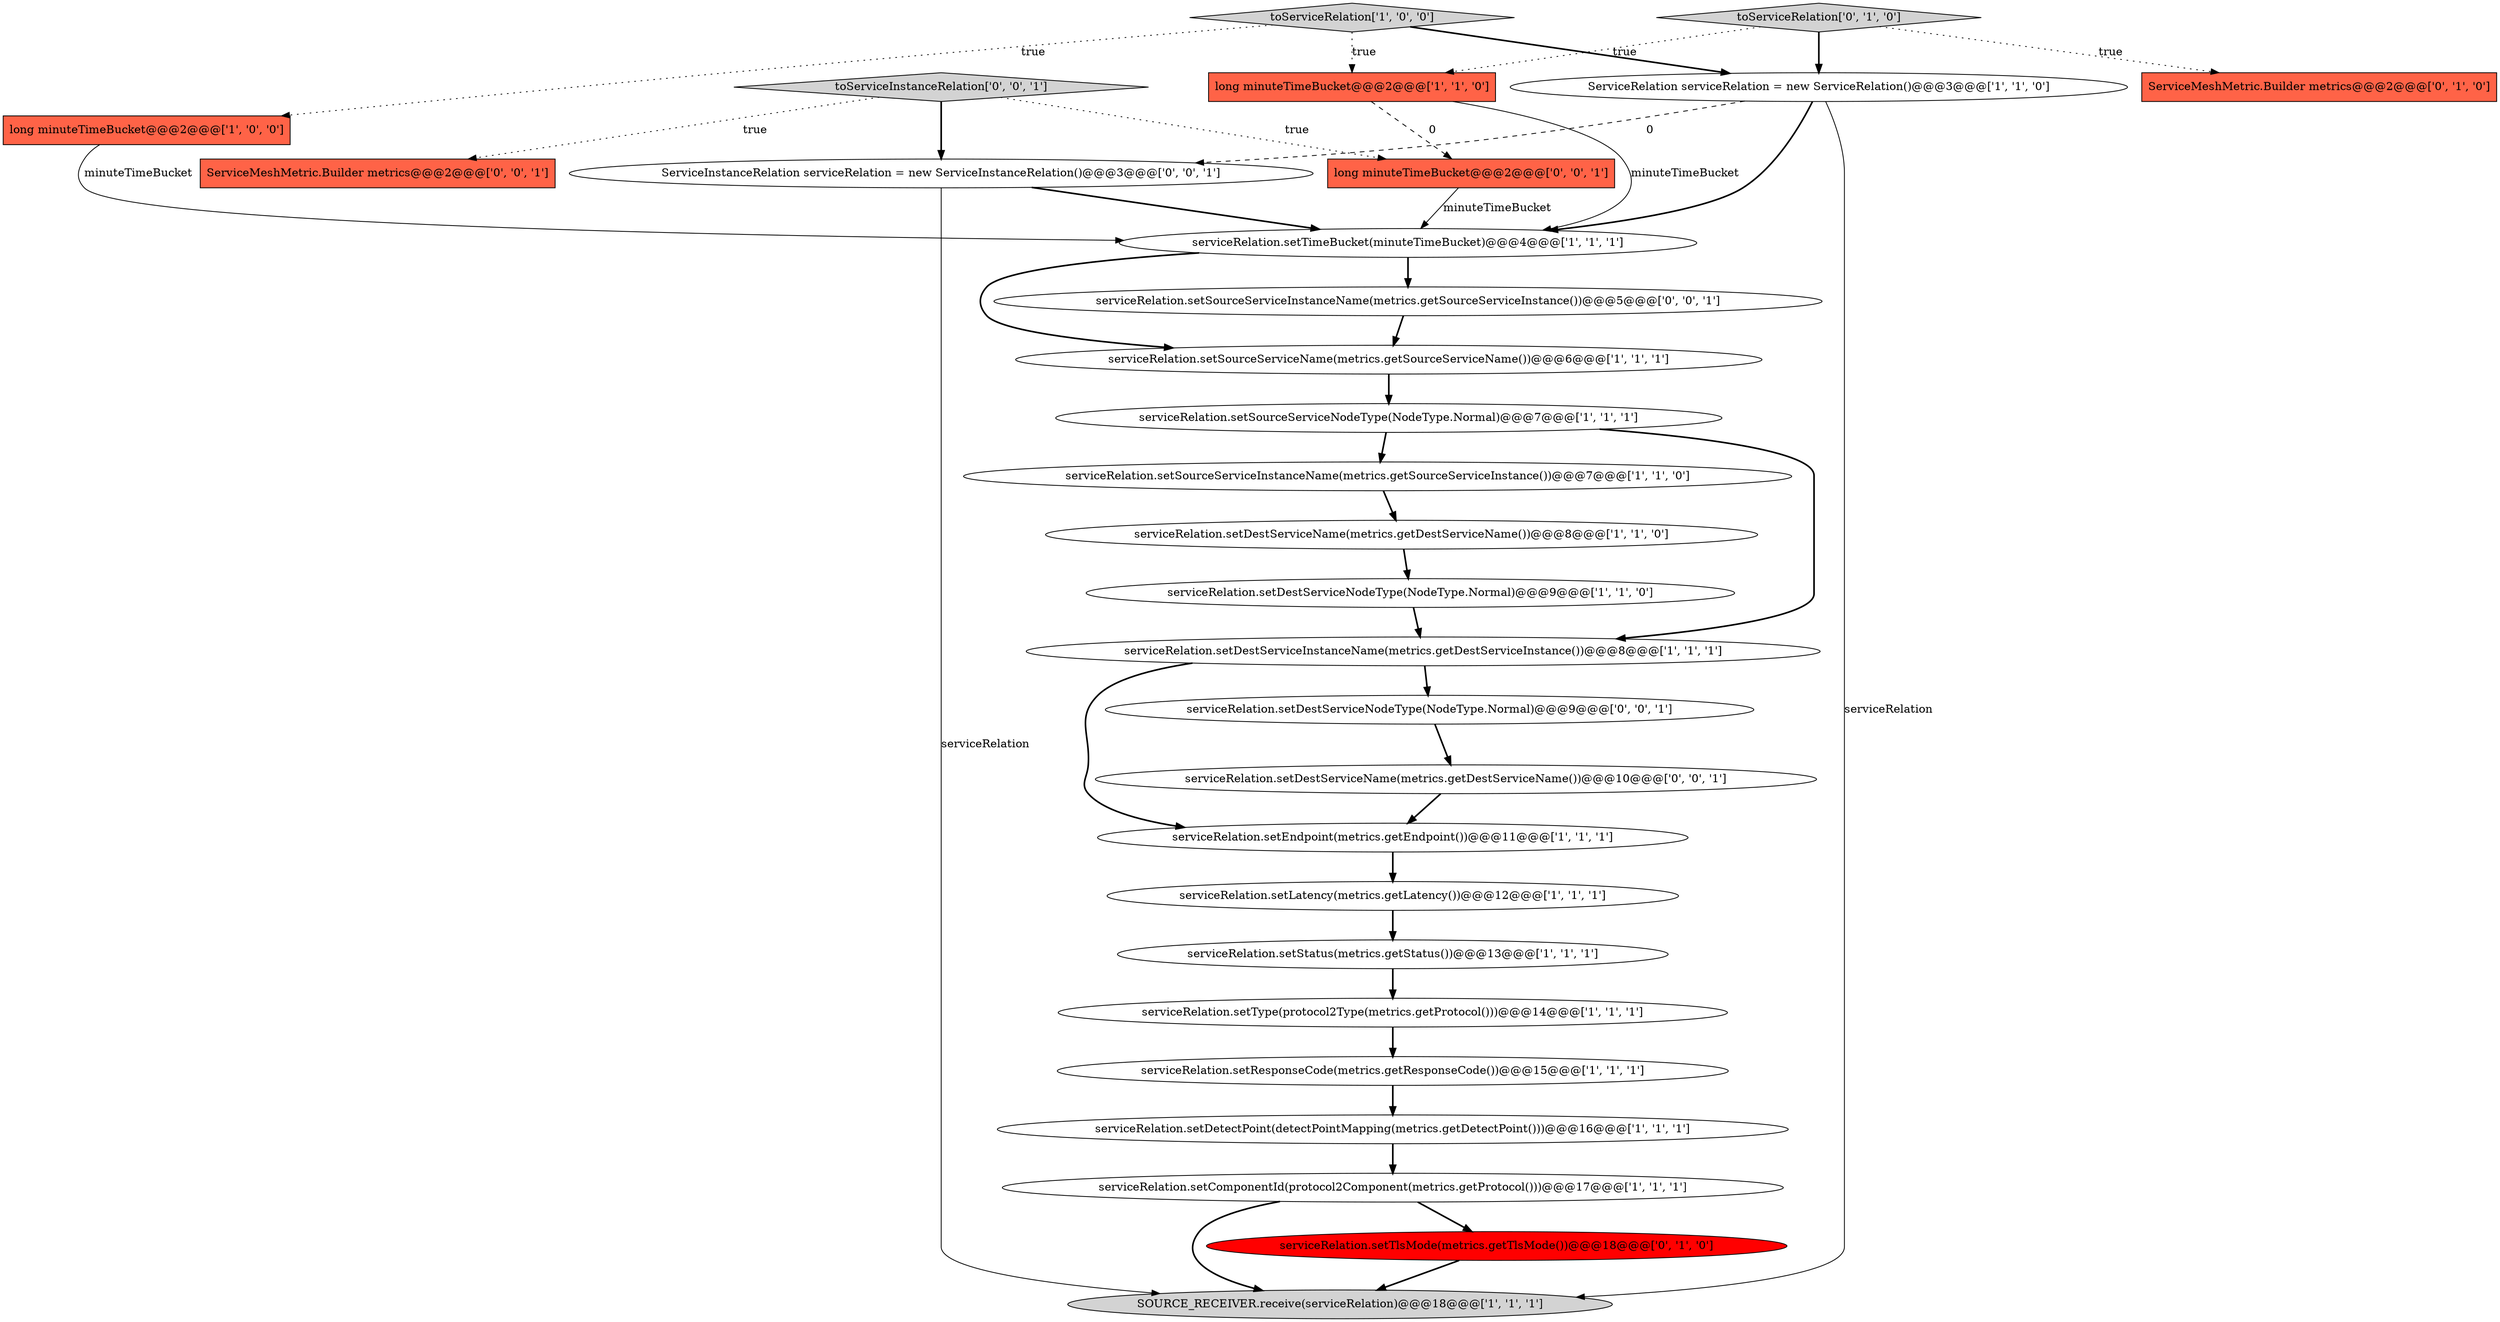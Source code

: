 digraph {
0 [style = filled, label = "serviceRelation.setTimeBucket(minuteTimeBucket)@@@4@@@['1', '1', '1']", fillcolor = white, shape = ellipse image = "AAA0AAABBB1BBB"];
5 [style = filled, label = "SOURCE_RECEIVER.receive(serviceRelation)@@@18@@@['1', '1', '1']", fillcolor = lightgray, shape = ellipse image = "AAA0AAABBB1BBB"];
10 [style = filled, label = "toServiceRelation['1', '0', '0']", fillcolor = lightgray, shape = diamond image = "AAA0AAABBB1BBB"];
25 [style = filled, label = "ServiceMeshMetric.Builder metrics@@@2@@@['0', '0', '1']", fillcolor = tomato, shape = box image = "AAA0AAABBB3BBB"];
8 [style = filled, label = "long minuteTimeBucket@@@2@@@['1', '0', '0']", fillcolor = tomato, shape = box image = "AAA0AAABBB1BBB"];
1 [style = filled, label = "serviceRelation.setDestServiceNodeType(NodeType.Normal)@@@9@@@['1', '1', '0']", fillcolor = white, shape = ellipse image = "AAA0AAABBB1BBB"];
7 [style = filled, label = "serviceRelation.setType(protocol2Type(metrics.getProtocol()))@@@14@@@['1', '1', '1']", fillcolor = white, shape = ellipse image = "AAA0AAABBB1BBB"];
6 [style = filled, label = "serviceRelation.setDestServiceInstanceName(metrics.getDestServiceInstance())@@@8@@@['1', '1', '1']", fillcolor = white, shape = ellipse image = "AAA0AAABBB1BBB"];
24 [style = filled, label = "serviceRelation.setDestServiceName(metrics.getDestServiceName())@@@10@@@['0', '0', '1']", fillcolor = white, shape = ellipse image = "AAA0AAABBB3BBB"];
12 [style = filled, label = "serviceRelation.setDestServiceName(metrics.getDestServiceName())@@@8@@@['1', '1', '0']", fillcolor = white, shape = ellipse image = "AAA0AAABBB1BBB"];
18 [style = filled, label = "serviceRelation.setDetectPoint(detectPointMapping(metrics.getDetectPoint()))@@@16@@@['1', '1', '1']", fillcolor = white, shape = ellipse image = "AAA0AAABBB1BBB"];
2 [style = filled, label = "serviceRelation.setStatus(metrics.getStatus())@@@13@@@['1', '1', '1']", fillcolor = white, shape = ellipse image = "AAA0AAABBB1BBB"];
16 [style = filled, label = "ServiceRelation serviceRelation = new ServiceRelation()@@@3@@@['1', '1', '0']", fillcolor = white, shape = ellipse image = "AAA0AAABBB1BBB"];
13 [style = filled, label = "serviceRelation.setLatency(metrics.getLatency())@@@12@@@['1', '1', '1']", fillcolor = white, shape = ellipse image = "AAA0AAABBB1BBB"];
22 [style = filled, label = "ServiceInstanceRelation serviceRelation = new ServiceInstanceRelation()@@@3@@@['0', '0', '1']", fillcolor = white, shape = ellipse image = "AAA0AAABBB3BBB"];
27 [style = filled, label = "toServiceInstanceRelation['0', '0', '1']", fillcolor = lightgray, shape = diamond image = "AAA0AAABBB3BBB"];
15 [style = filled, label = "serviceRelation.setResponseCode(metrics.getResponseCode())@@@15@@@['1', '1', '1']", fillcolor = white, shape = ellipse image = "AAA0AAABBB1BBB"];
14 [style = filled, label = "serviceRelation.setEndpoint(metrics.getEndpoint())@@@11@@@['1', '1', '1']", fillcolor = white, shape = ellipse image = "AAA0AAABBB1BBB"];
3 [style = filled, label = "serviceRelation.setSourceServiceNodeType(NodeType.Normal)@@@7@@@['1', '1', '1']", fillcolor = white, shape = ellipse image = "AAA0AAABBB1BBB"];
17 [style = filled, label = "serviceRelation.setSourceServiceInstanceName(metrics.getSourceServiceInstance())@@@7@@@['1', '1', '0']", fillcolor = white, shape = ellipse image = "AAA0AAABBB1BBB"];
19 [style = filled, label = "toServiceRelation['0', '1', '0']", fillcolor = lightgray, shape = diamond image = "AAA0AAABBB2BBB"];
4 [style = filled, label = "serviceRelation.setComponentId(protocol2Component(metrics.getProtocol()))@@@17@@@['1', '1', '1']", fillcolor = white, shape = ellipse image = "AAA0AAABBB1BBB"];
21 [style = filled, label = "ServiceMeshMetric.Builder metrics@@@2@@@['0', '1', '0']", fillcolor = tomato, shape = box image = "AAA0AAABBB2BBB"];
11 [style = filled, label = "long minuteTimeBucket@@@2@@@['1', '1', '0']", fillcolor = tomato, shape = box image = "AAA0AAABBB1BBB"];
26 [style = filled, label = "long minuteTimeBucket@@@2@@@['0', '0', '1']", fillcolor = tomato, shape = box image = "AAA0AAABBB3BBB"];
9 [style = filled, label = "serviceRelation.setSourceServiceName(metrics.getSourceServiceName())@@@6@@@['1', '1', '1']", fillcolor = white, shape = ellipse image = "AAA0AAABBB1BBB"];
23 [style = filled, label = "serviceRelation.setSourceServiceInstanceName(metrics.getSourceServiceInstance())@@@5@@@['0', '0', '1']", fillcolor = white, shape = ellipse image = "AAA0AAABBB3BBB"];
28 [style = filled, label = "serviceRelation.setDestServiceNodeType(NodeType.Normal)@@@9@@@['0', '0', '1']", fillcolor = white, shape = ellipse image = "AAA0AAABBB3BBB"];
20 [style = filled, label = "serviceRelation.setTlsMode(metrics.getTlsMode())@@@18@@@['0', '1', '0']", fillcolor = red, shape = ellipse image = "AAA1AAABBB2BBB"];
10->8 [style = dotted, label="true"];
16->22 [style = dashed, label="0"];
16->0 [style = bold, label=""];
0->9 [style = bold, label=""];
27->25 [style = dotted, label="true"];
27->26 [style = dotted, label="true"];
11->26 [style = dashed, label="0"];
26->0 [style = solid, label="minuteTimeBucket"];
22->5 [style = solid, label="serviceRelation"];
8->0 [style = solid, label="minuteTimeBucket"];
3->6 [style = bold, label=""];
19->21 [style = dotted, label="true"];
12->1 [style = bold, label=""];
27->22 [style = bold, label=""];
15->18 [style = bold, label=""];
20->5 [style = bold, label=""];
19->16 [style = bold, label=""];
24->14 [style = bold, label=""];
6->14 [style = bold, label=""];
17->12 [style = bold, label=""];
1->6 [style = bold, label=""];
22->0 [style = bold, label=""];
18->4 [style = bold, label=""];
10->16 [style = bold, label=""];
0->23 [style = bold, label=""];
10->11 [style = dotted, label="true"];
16->5 [style = solid, label="serviceRelation"];
19->11 [style = dotted, label="true"];
4->20 [style = bold, label=""];
28->24 [style = bold, label=""];
9->3 [style = bold, label=""];
3->17 [style = bold, label=""];
7->15 [style = bold, label=""];
14->13 [style = bold, label=""];
2->7 [style = bold, label=""];
23->9 [style = bold, label=""];
4->5 [style = bold, label=""];
11->0 [style = solid, label="minuteTimeBucket"];
6->28 [style = bold, label=""];
13->2 [style = bold, label=""];
}
